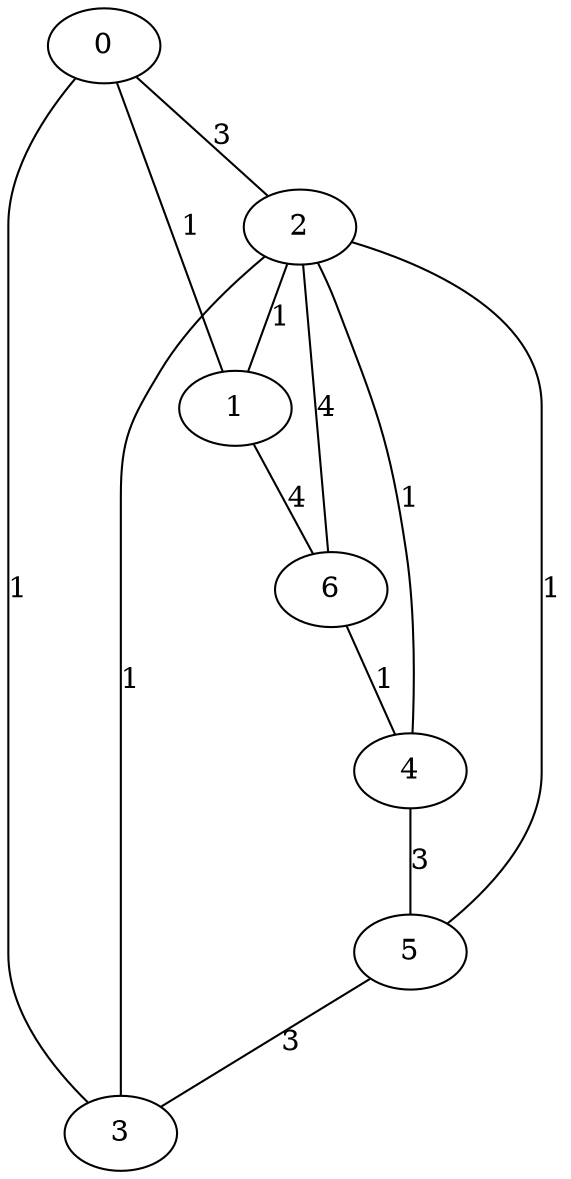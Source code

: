graph{
0 -- 1[label="1"];
0 -- 2[label="3"];
0 -- 3[label="1"];
2 -- 1[label="1"];
2 -- 6[label="4"];
2 -- 4[label="1"];
2 -- 5[label="1"];
2 -- 3[label="1"];
1 -- 6[label="4"];
6 -- 4[label="1"];
4 -- 5[label="3"];
5 -- 3[label="3"];
}